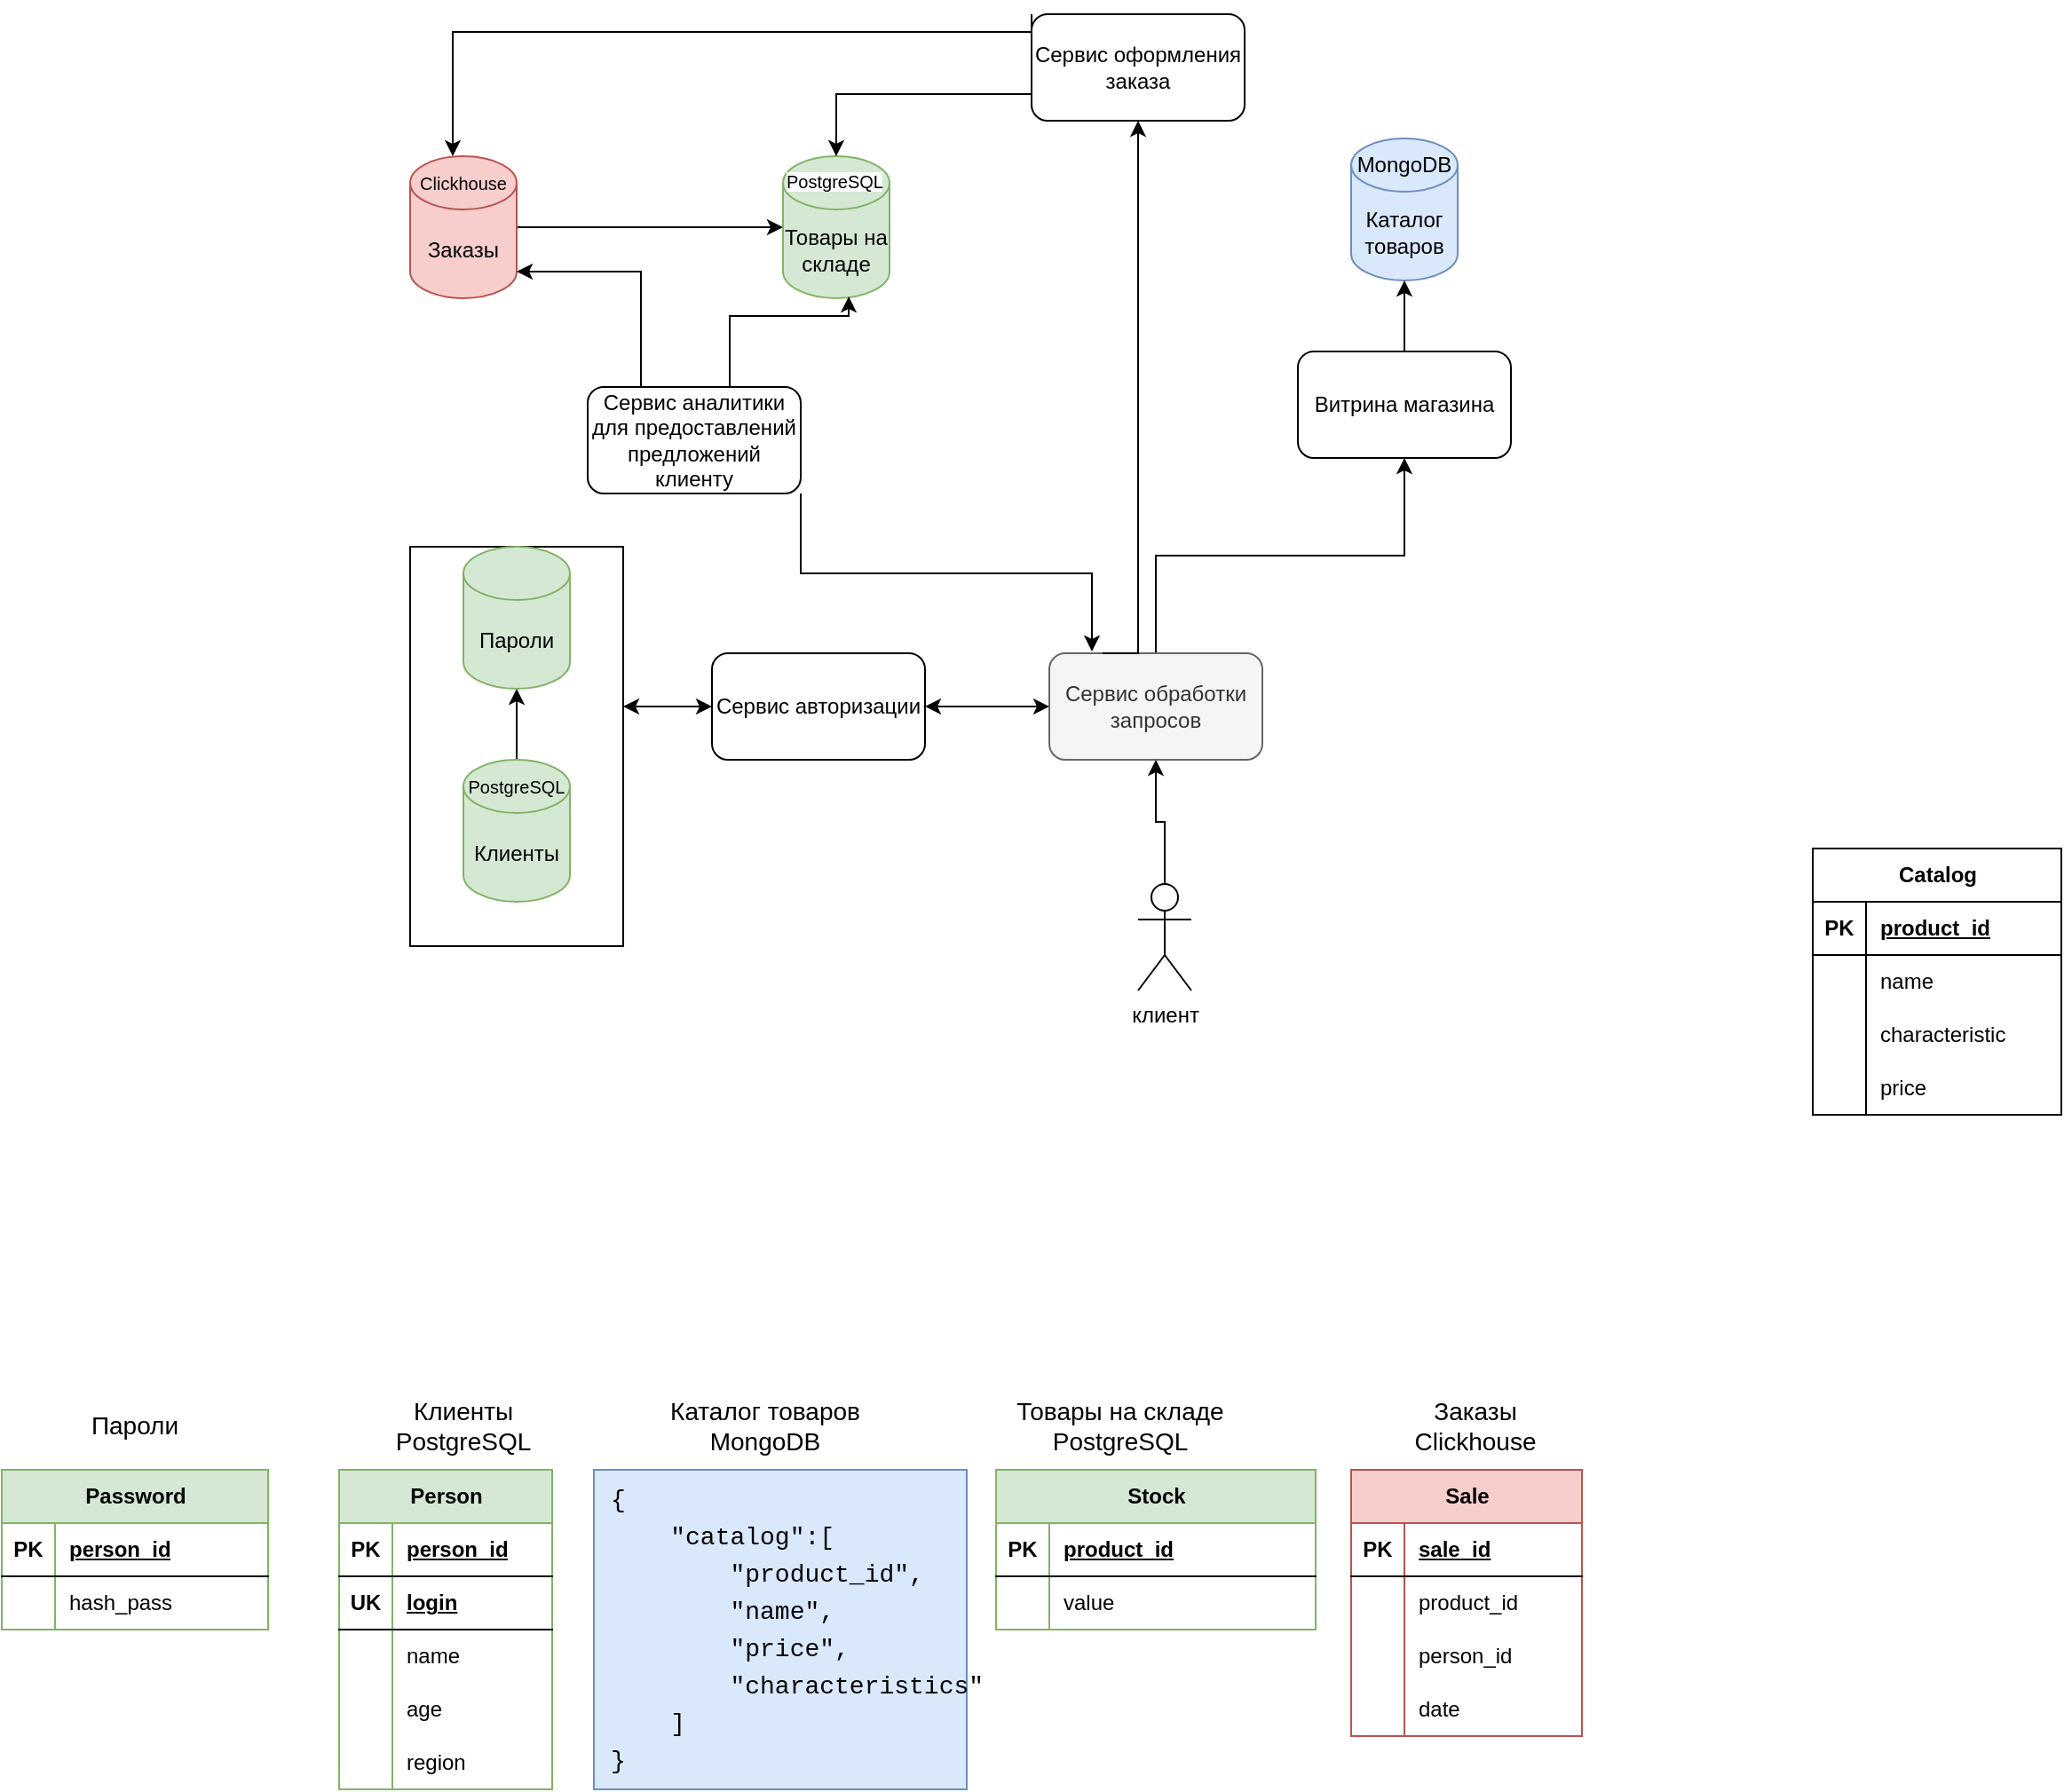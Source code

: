 <mxfile version="22.0.3" type="device">
  <diagram name="Страница — 1" id="ecjDOznQKDAWB1MBMMyy">
    <mxGraphModel dx="2261" dy="836" grid="1" gridSize="10" guides="1" tooltips="1" connect="1" arrows="1" fold="1" page="1" pageScale="1" pageWidth="827" pageHeight="1169" background="#ffffff" math="0" shadow="0">
      <root>
        <mxCell id="0" />
        <mxCell id="1" parent="0" />
        <mxCell id="jQejz0jarE-p8R2SlI4I-97" value="" style="rounded=0;whiteSpace=wrap;html=1;" vertex="1" parent="1">
          <mxGeometry x="100" y="440" width="120" height="225" as="geometry" />
        </mxCell>
        <mxCell id="jQejz0jarE-p8R2SlI4I-1" value="Каталог товаров" style="shape=cylinder3;whiteSpace=wrap;html=1;boundedLbl=1;backgroundOutline=1;size=15;fillColor=#dae8fc;strokeColor=#6c8ebf;" vertex="1" parent="1">
          <mxGeometry x="630" y="210" width="60" height="80" as="geometry" />
        </mxCell>
        <mxCell id="jQejz0jarE-p8R2SlI4I-98" style="edgeStyle=orthogonalEdgeStyle;rounded=0;orthogonalLoop=1;jettySize=auto;html=1;exitX=0.5;exitY=0;exitDx=0;exitDy=0;exitPerimeter=0;" edge="1" parent="1" source="jQejz0jarE-p8R2SlI4I-2" target="jQejz0jarE-p8R2SlI4I-84">
          <mxGeometry relative="1" as="geometry" />
        </mxCell>
        <mxCell id="jQejz0jarE-p8R2SlI4I-2" value="Клиенты" style="shape=cylinder3;whiteSpace=wrap;html=1;boundedLbl=1;backgroundOutline=1;size=15;fillColor=#d5e8d4;strokeColor=#82b366;" vertex="1" parent="1">
          <mxGeometry x="130" y="560" width="60" height="80" as="geometry" />
        </mxCell>
        <mxCell id="jQejz0jarE-p8R2SlI4I-114" style="edgeStyle=orthogonalEdgeStyle;rounded=0;orthogonalLoop=1;jettySize=auto;html=1;exitX=1;exitY=0.5;exitDx=0;exitDy=0;exitPerimeter=0;" edge="1" parent="1" source="jQejz0jarE-p8R2SlI4I-3" target="jQejz0jarE-p8R2SlI4I-70">
          <mxGeometry relative="1" as="geometry" />
        </mxCell>
        <mxCell id="jQejz0jarE-p8R2SlI4I-3" value="Заказы" style="shape=cylinder3;whiteSpace=wrap;html=1;boundedLbl=1;backgroundOutline=1;size=15;fillColor=#f8cecc;strokeColor=#b85450;" vertex="1" parent="1">
          <mxGeometry x="100" y="220" width="60" height="80" as="geometry" />
        </mxCell>
        <mxCell id="jQejz0jarE-p8R2SlI4I-15" value="Catalog" style="shape=table;startSize=30;container=1;collapsible=1;childLayout=tableLayout;fixedRows=1;rowLines=0;fontStyle=1;align=center;resizeLast=1;html=1;" vertex="1" parent="1">
          <mxGeometry x="890" y="610" width="140" height="150" as="geometry" />
        </mxCell>
        <mxCell id="jQejz0jarE-p8R2SlI4I-16" value="" style="shape=tableRow;horizontal=0;startSize=0;swimlaneHead=0;swimlaneBody=0;fillColor=none;collapsible=0;dropTarget=0;points=[[0,0.5],[1,0.5]];portConstraint=eastwest;top=0;left=0;right=0;bottom=1;" vertex="1" parent="jQejz0jarE-p8R2SlI4I-15">
          <mxGeometry y="30" width="140" height="30" as="geometry" />
        </mxCell>
        <mxCell id="jQejz0jarE-p8R2SlI4I-17" value="PK" style="shape=partialRectangle;connectable=0;fillColor=none;top=0;left=0;bottom=0;right=0;fontStyle=1;overflow=hidden;whiteSpace=wrap;html=1;" vertex="1" parent="jQejz0jarE-p8R2SlI4I-16">
          <mxGeometry width="30" height="30" as="geometry">
            <mxRectangle width="30" height="30" as="alternateBounds" />
          </mxGeometry>
        </mxCell>
        <mxCell id="jQejz0jarE-p8R2SlI4I-18" value="product_id" style="shape=partialRectangle;connectable=0;fillColor=none;top=0;left=0;bottom=0;right=0;align=left;spacingLeft=6;fontStyle=5;overflow=hidden;whiteSpace=wrap;html=1;" vertex="1" parent="jQejz0jarE-p8R2SlI4I-16">
          <mxGeometry x="30" width="110" height="30" as="geometry">
            <mxRectangle width="110" height="30" as="alternateBounds" />
          </mxGeometry>
        </mxCell>
        <mxCell id="jQejz0jarE-p8R2SlI4I-19" value="" style="shape=tableRow;horizontal=0;startSize=0;swimlaneHead=0;swimlaneBody=0;fillColor=none;collapsible=0;dropTarget=0;points=[[0,0.5],[1,0.5]];portConstraint=eastwest;top=0;left=0;right=0;bottom=0;" vertex="1" parent="jQejz0jarE-p8R2SlI4I-15">
          <mxGeometry y="60" width="140" height="30" as="geometry" />
        </mxCell>
        <mxCell id="jQejz0jarE-p8R2SlI4I-20" value="" style="shape=partialRectangle;connectable=0;fillColor=none;top=0;left=0;bottom=0;right=0;editable=1;overflow=hidden;whiteSpace=wrap;html=1;" vertex="1" parent="jQejz0jarE-p8R2SlI4I-19">
          <mxGeometry width="30" height="30" as="geometry">
            <mxRectangle width="30" height="30" as="alternateBounds" />
          </mxGeometry>
        </mxCell>
        <mxCell id="jQejz0jarE-p8R2SlI4I-21" value="name" style="shape=partialRectangle;connectable=0;fillColor=none;top=0;left=0;bottom=0;right=0;align=left;spacingLeft=6;overflow=hidden;whiteSpace=wrap;html=1;" vertex="1" parent="jQejz0jarE-p8R2SlI4I-19">
          <mxGeometry x="30" width="110" height="30" as="geometry">
            <mxRectangle width="110" height="30" as="alternateBounds" />
          </mxGeometry>
        </mxCell>
        <mxCell id="jQejz0jarE-p8R2SlI4I-22" value="" style="shape=tableRow;horizontal=0;startSize=0;swimlaneHead=0;swimlaneBody=0;fillColor=none;collapsible=0;dropTarget=0;points=[[0,0.5],[1,0.5]];portConstraint=eastwest;top=0;left=0;right=0;bottom=0;" vertex="1" parent="jQejz0jarE-p8R2SlI4I-15">
          <mxGeometry y="90" width="140" height="30" as="geometry" />
        </mxCell>
        <mxCell id="jQejz0jarE-p8R2SlI4I-23" value="" style="shape=partialRectangle;connectable=0;fillColor=none;top=0;left=0;bottom=0;right=0;editable=1;overflow=hidden;whiteSpace=wrap;html=1;" vertex="1" parent="jQejz0jarE-p8R2SlI4I-22">
          <mxGeometry width="30" height="30" as="geometry">
            <mxRectangle width="30" height="30" as="alternateBounds" />
          </mxGeometry>
        </mxCell>
        <mxCell id="jQejz0jarE-p8R2SlI4I-24" value="characteristic" style="shape=partialRectangle;connectable=0;fillColor=none;top=0;left=0;bottom=0;right=0;align=left;spacingLeft=6;overflow=hidden;whiteSpace=wrap;html=1;" vertex="1" parent="jQejz0jarE-p8R2SlI4I-22">
          <mxGeometry x="30" width="110" height="30" as="geometry">
            <mxRectangle width="110" height="30" as="alternateBounds" />
          </mxGeometry>
        </mxCell>
        <mxCell id="jQejz0jarE-p8R2SlI4I-25" value="" style="shape=tableRow;horizontal=0;startSize=0;swimlaneHead=0;swimlaneBody=0;fillColor=none;collapsible=0;dropTarget=0;points=[[0,0.5],[1,0.5]];portConstraint=eastwest;top=0;left=0;right=0;bottom=0;" vertex="1" parent="jQejz0jarE-p8R2SlI4I-15">
          <mxGeometry y="120" width="140" height="30" as="geometry" />
        </mxCell>
        <mxCell id="jQejz0jarE-p8R2SlI4I-26" value="" style="shape=partialRectangle;connectable=0;fillColor=none;top=0;left=0;bottom=0;right=0;editable=1;overflow=hidden;whiteSpace=wrap;html=1;" vertex="1" parent="jQejz0jarE-p8R2SlI4I-25">
          <mxGeometry width="30" height="30" as="geometry">
            <mxRectangle width="30" height="30" as="alternateBounds" />
          </mxGeometry>
        </mxCell>
        <mxCell id="jQejz0jarE-p8R2SlI4I-27" value="price" style="shape=partialRectangle;connectable=0;fillColor=none;top=0;left=0;bottom=0;right=0;align=left;spacingLeft=6;overflow=hidden;whiteSpace=wrap;html=1;" vertex="1" parent="jQejz0jarE-p8R2SlI4I-25">
          <mxGeometry x="30" width="110" height="30" as="geometry">
            <mxRectangle width="110" height="30" as="alternateBounds" />
          </mxGeometry>
        </mxCell>
        <mxCell id="jQejz0jarE-p8R2SlI4I-41" value="Sale" style="shape=table;startSize=30;container=1;collapsible=1;childLayout=tableLayout;fixedRows=1;rowLines=0;fontStyle=1;align=center;resizeLast=1;html=1;fillColor=#f8cecc;strokeColor=#b85450;" vertex="1" parent="1">
          <mxGeometry x="630" y="960" width="130" height="150" as="geometry" />
        </mxCell>
        <mxCell id="jQejz0jarE-p8R2SlI4I-42" value="" style="shape=tableRow;horizontal=0;startSize=0;swimlaneHead=0;swimlaneBody=0;fillColor=none;collapsible=0;dropTarget=0;points=[[0,0.5],[1,0.5]];portConstraint=eastwest;top=0;left=0;right=0;bottom=1;" vertex="1" parent="jQejz0jarE-p8R2SlI4I-41">
          <mxGeometry y="30" width="130" height="30" as="geometry" />
        </mxCell>
        <mxCell id="jQejz0jarE-p8R2SlI4I-43" value="PK" style="shape=partialRectangle;connectable=0;fillColor=none;top=0;left=0;bottom=0;right=0;fontStyle=1;overflow=hidden;whiteSpace=wrap;html=1;" vertex="1" parent="jQejz0jarE-p8R2SlI4I-42">
          <mxGeometry width="30" height="30" as="geometry">
            <mxRectangle width="30" height="30" as="alternateBounds" />
          </mxGeometry>
        </mxCell>
        <mxCell id="jQejz0jarE-p8R2SlI4I-44" value="sale_id" style="shape=partialRectangle;connectable=0;fillColor=none;top=0;left=0;bottom=0;right=0;align=left;spacingLeft=6;fontStyle=5;overflow=hidden;whiteSpace=wrap;html=1;" vertex="1" parent="jQejz0jarE-p8R2SlI4I-42">
          <mxGeometry x="30" width="100" height="30" as="geometry">
            <mxRectangle width="100" height="30" as="alternateBounds" />
          </mxGeometry>
        </mxCell>
        <mxCell id="jQejz0jarE-p8R2SlI4I-45" value="" style="shape=tableRow;horizontal=0;startSize=0;swimlaneHead=0;swimlaneBody=0;fillColor=none;collapsible=0;dropTarget=0;points=[[0,0.5],[1,0.5]];portConstraint=eastwest;top=0;left=0;right=0;bottom=0;" vertex="1" parent="jQejz0jarE-p8R2SlI4I-41">
          <mxGeometry y="60" width="130" height="30" as="geometry" />
        </mxCell>
        <mxCell id="jQejz0jarE-p8R2SlI4I-46" value="" style="shape=partialRectangle;connectable=0;fillColor=none;top=0;left=0;bottom=0;right=0;editable=1;overflow=hidden;whiteSpace=wrap;html=1;" vertex="1" parent="jQejz0jarE-p8R2SlI4I-45">
          <mxGeometry width="30" height="30" as="geometry">
            <mxRectangle width="30" height="30" as="alternateBounds" />
          </mxGeometry>
        </mxCell>
        <mxCell id="jQejz0jarE-p8R2SlI4I-47" value="product_id" style="shape=partialRectangle;connectable=0;fillColor=none;top=0;left=0;bottom=0;right=0;align=left;spacingLeft=6;overflow=hidden;whiteSpace=wrap;html=1;" vertex="1" parent="jQejz0jarE-p8R2SlI4I-45">
          <mxGeometry x="30" width="100" height="30" as="geometry">
            <mxRectangle width="100" height="30" as="alternateBounds" />
          </mxGeometry>
        </mxCell>
        <mxCell id="jQejz0jarE-p8R2SlI4I-48" value="" style="shape=tableRow;horizontal=0;startSize=0;swimlaneHead=0;swimlaneBody=0;fillColor=none;collapsible=0;dropTarget=0;points=[[0,0.5],[1,0.5]];portConstraint=eastwest;top=0;left=0;right=0;bottom=0;" vertex="1" parent="jQejz0jarE-p8R2SlI4I-41">
          <mxGeometry y="90" width="130" height="30" as="geometry" />
        </mxCell>
        <mxCell id="jQejz0jarE-p8R2SlI4I-49" value="" style="shape=partialRectangle;connectable=0;fillColor=none;top=0;left=0;bottom=0;right=0;editable=1;overflow=hidden;whiteSpace=wrap;html=1;" vertex="1" parent="jQejz0jarE-p8R2SlI4I-48">
          <mxGeometry width="30" height="30" as="geometry">
            <mxRectangle width="30" height="30" as="alternateBounds" />
          </mxGeometry>
        </mxCell>
        <mxCell id="jQejz0jarE-p8R2SlI4I-50" value="person_id" style="shape=partialRectangle;connectable=0;fillColor=none;top=0;left=0;bottom=0;right=0;align=left;spacingLeft=6;overflow=hidden;whiteSpace=wrap;html=1;" vertex="1" parent="jQejz0jarE-p8R2SlI4I-48">
          <mxGeometry x="30" width="100" height="30" as="geometry">
            <mxRectangle width="100" height="30" as="alternateBounds" />
          </mxGeometry>
        </mxCell>
        <mxCell id="jQejz0jarE-p8R2SlI4I-51" value="" style="shape=tableRow;horizontal=0;startSize=0;swimlaneHead=0;swimlaneBody=0;fillColor=none;collapsible=0;dropTarget=0;points=[[0,0.5],[1,0.5]];portConstraint=eastwest;top=0;left=0;right=0;bottom=0;" vertex="1" parent="jQejz0jarE-p8R2SlI4I-41">
          <mxGeometry y="120" width="130" height="30" as="geometry" />
        </mxCell>
        <mxCell id="jQejz0jarE-p8R2SlI4I-52" value="" style="shape=partialRectangle;connectable=0;fillColor=none;top=0;left=0;bottom=0;right=0;editable=1;overflow=hidden;whiteSpace=wrap;html=1;" vertex="1" parent="jQejz0jarE-p8R2SlI4I-51">
          <mxGeometry width="30" height="30" as="geometry">
            <mxRectangle width="30" height="30" as="alternateBounds" />
          </mxGeometry>
        </mxCell>
        <mxCell id="jQejz0jarE-p8R2SlI4I-53" value="date" style="shape=partialRectangle;connectable=0;fillColor=none;top=0;left=0;bottom=0;right=0;align=left;spacingLeft=6;overflow=hidden;whiteSpace=wrap;html=1;" vertex="1" parent="jQejz0jarE-p8R2SlI4I-51">
          <mxGeometry x="30" width="100" height="30" as="geometry">
            <mxRectangle width="100" height="30" as="alternateBounds" />
          </mxGeometry>
        </mxCell>
        <mxCell id="jQejz0jarE-p8R2SlI4I-28" value="Person" style="shape=table;startSize=30;container=1;collapsible=1;childLayout=tableLayout;fixedRows=1;rowLines=0;fontStyle=1;align=center;resizeLast=1;html=1;fillColor=#d5e8d4;strokeColor=#82b366;" vertex="1" parent="1">
          <mxGeometry x="60" y="960" width="120" height="180" as="geometry" />
        </mxCell>
        <mxCell id="jQejz0jarE-p8R2SlI4I-29" value="" style="shape=tableRow;horizontal=0;startSize=0;swimlaneHead=0;swimlaneBody=0;fillColor=none;collapsible=0;dropTarget=0;points=[[0,0.5],[1,0.5]];portConstraint=eastwest;top=0;left=0;right=0;bottom=1;" vertex="1" parent="jQejz0jarE-p8R2SlI4I-28">
          <mxGeometry y="30" width="120" height="30" as="geometry" />
        </mxCell>
        <mxCell id="jQejz0jarE-p8R2SlI4I-30" value="PK" style="shape=partialRectangle;connectable=0;fillColor=none;top=0;left=0;bottom=0;right=0;fontStyle=1;overflow=hidden;whiteSpace=wrap;html=1;" vertex="1" parent="jQejz0jarE-p8R2SlI4I-29">
          <mxGeometry width="30" height="30" as="geometry">
            <mxRectangle width="30" height="30" as="alternateBounds" />
          </mxGeometry>
        </mxCell>
        <mxCell id="jQejz0jarE-p8R2SlI4I-31" value="person_id" style="shape=partialRectangle;connectable=0;fillColor=none;top=0;left=0;bottom=0;right=0;align=left;spacingLeft=6;fontStyle=5;overflow=hidden;whiteSpace=wrap;html=1;" vertex="1" parent="jQejz0jarE-p8R2SlI4I-29">
          <mxGeometry x="30" width="90" height="30" as="geometry">
            <mxRectangle width="90" height="30" as="alternateBounds" />
          </mxGeometry>
        </mxCell>
        <mxCell id="jQejz0jarE-p8R2SlI4I-54" value="" style="shape=tableRow;horizontal=0;startSize=0;swimlaneHead=0;swimlaneBody=0;fillColor=none;collapsible=0;dropTarget=0;points=[[0,0.5],[1,0.5]];portConstraint=eastwest;top=0;left=0;right=0;bottom=1;" vertex="1" parent="jQejz0jarE-p8R2SlI4I-28">
          <mxGeometry y="60" width="120" height="30" as="geometry" />
        </mxCell>
        <mxCell id="jQejz0jarE-p8R2SlI4I-55" value="UK" style="shape=partialRectangle;connectable=0;fillColor=none;top=0;left=0;bottom=0;right=0;fontStyle=1;overflow=hidden;whiteSpace=wrap;html=1;" vertex="1" parent="jQejz0jarE-p8R2SlI4I-54">
          <mxGeometry width="30" height="30" as="geometry">
            <mxRectangle width="30" height="30" as="alternateBounds" />
          </mxGeometry>
        </mxCell>
        <mxCell id="jQejz0jarE-p8R2SlI4I-56" value="login" style="shape=partialRectangle;connectable=0;fillColor=none;top=0;left=0;bottom=0;right=0;align=left;spacingLeft=6;fontStyle=5;overflow=hidden;whiteSpace=wrap;html=1;" vertex="1" parent="jQejz0jarE-p8R2SlI4I-54">
          <mxGeometry x="30" width="90" height="30" as="geometry">
            <mxRectangle width="90" height="30" as="alternateBounds" />
          </mxGeometry>
        </mxCell>
        <mxCell id="jQejz0jarE-p8R2SlI4I-32" value="" style="shape=tableRow;horizontal=0;startSize=0;swimlaneHead=0;swimlaneBody=0;fillColor=none;collapsible=0;dropTarget=0;points=[[0,0.5],[1,0.5]];portConstraint=eastwest;top=0;left=0;right=0;bottom=0;" vertex="1" parent="jQejz0jarE-p8R2SlI4I-28">
          <mxGeometry y="90" width="120" height="30" as="geometry" />
        </mxCell>
        <mxCell id="jQejz0jarE-p8R2SlI4I-33" value="" style="shape=partialRectangle;connectable=0;fillColor=none;top=0;left=0;bottom=0;right=0;editable=1;overflow=hidden;whiteSpace=wrap;html=1;" vertex="1" parent="jQejz0jarE-p8R2SlI4I-32">
          <mxGeometry width="30" height="30" as="geometry">
            <mxRectangle width="30" height="30" as="alternateBounds" />
          </mxGeometry>
        </mxCell>
        <mxCell id="jQejz0jarE-p8R2SlI4I-34" value="name" style="shape=partialRectangle;connectable=0;fillColor=none;top=0;left=0;bottom=0;right=0;align=left;spacingLeft=6;overflow=hidden;whiteSpace=wrap;html=1;" vertex="1" parent="jQejz0jarE-p8R2SlI4I-32">
          <mxGeometry x="30" width="90" height="30" as="geometry">
            <mxRectangle width="90" height="30" as="alternateBounds" />
          </mxGeometry>
        </mxCell>
        <mxCell id="jQejz0jarE-p8R2SlI4I-35" value="" style="shape=tableRow;horizontal=0;startSize=0;swimlaneHead=0;swimlaneBody=0;fillColor=none;collapsible=0;dropTarget=0;points=[[0,0.5],[1,0.5]];portConstraint=eastwest;top=0;left=0;right=0;bottom=0;" vertex="1" parent="jQejz0jarE-p8R2SlI4I-28">
          <mxGeometry y="120" width="120" height="30" as="geometry" />
        </mxCell>
        <mxCell id="jQejz0jarE-p8R2SlI4I-36" value="" style="shape=partialRectangle;connectable=0;fillColor=none;top=0;left=0;bottom=0;right=0;editable=1;overflow=hidden;whiteSpace=wrap;html=1;" vertex="1" parent="jQejz0jarE-p8R2SlI4I-35">
          <mxGeometry width="30" height="30" as="geometry">
            <mxRectangle width="30" height="30" as="alternateBounds" />
          </mxGeometry>
        </mxCell>
        <mxCell id="jQejz0jarE-p8R2SlI4I-37" value="age" style="shape=partialRectangle;connectable=0;fillColor=none;top=0;left=0;bottom=0;right=0;align=left;spacingLeft=6;overflow=hidden;whiteSpace=wrap;html=1;" vertex="1" parent="jQejz0jarE-p8R2SlI4I-35">
          <mxGeometry x="30" width="90" height="30" as="geometry">
            <mxRectangle width="90" height="30" as="alternateBounds" />
          </mxGeometry>
        </mxCell>
        <mxCell id="jQejz0jarE-p8R2SlI4I-38" value="" style="shape=tableRow;horizontal=0;startSize=0;swimlaneHead=0;swimlaneBody=0;fillColor=none;collapsible=0;dropTarget=0;points=[[0,0.5],[1,0.5]];portConstraint=eastwest;top=0;left=0;right=0;bottom=0;" vertex="1" parent="jQejz0jarE-p8R2SlI4I-28">
          <mxGeometry y="150" width="120" height="30" as="geometry" />
        </mxCell>
        <mxCell id="jQejz0jarE-p8R2SlI4I-39" value="" style="shape=partialRectangle;connectable=0;fillColor=none;top=0;left=0;bottom=0;right=0;editable=1;overflow=hidden;whiteSpace=wrap;html=1;" vertex="1" parent="jQejz0jarE-p8R2SlI4I-38">
          <mxGeometry width="30" height="30" as="geometry">
            <mxRectangle width="30" height="30" as="alternateBounds" />
          </mxGeometry>
        </mxCell>
        <mxCell id="jQejz0jarE-p8R2SlI4I-40" value="region" style="shape=partialRectangle;connectable=0;fillColor=none;top=0;left=0;bottom=0;right=0;align=left;spacingLeft=6;overflow=hidden;whiteSpace=wrap;html=1;" vertex="1" parent="jQejz0jarE-p8R2SlI4I-38">
          <mxGeometry x="30" width="90" height="30" as="geometry">
            <mxRectangle width="90" height="30" as="alternateBounds" />
          </mxGeometry>
        </mxCell>
        <mxCell id="jQejz0jarE-p8R2SlI4I-57" value="Stock" style="shape=table;startSize=30;container=1;collapsible=1;childLayout=tableLayout;fixedRows=1;rowLines=0;fontStyle=1;align=center;resizeLast=1;html=1;fillColor=#d5e8d4;strokeColor=#82b366;" vertex="1" parent="1">
          <mxGeometry x="430" y="960" width="180" height="90" as="geometry" />
        </mxCell>
        <mxCell id="jQejz0jarE-p8R2SlI4I-58" value="" style="shape=tableRow;horizontal=0;startSize=0;swimlaneHead=0;swimlaneBody=0;fillColor=none;collapsible=0;dropTarget=0;points=[[0,0.5],[1,0.5]];portConstraint=eastwest;top=0;left=0;right=0;bottom=1;" vertex="1" parent="jQejz0jarE-p8R2SlI4I-57">
          <mxGeometry y="30" width="180" height="30" as="geometry" />
        </mxCell>
        <mxCell id="jQejz0jarE-p8R2SlI4I-59" value="PK" style="shape=partialRectangle;connectable=0;fillColor=none;top=0;left=0;bottom=0;right=0;fontStyle=1;overflow=hidden;whiteSpace=wrap;html=1;" vertex="1" parent="jQejz0jarE-p8R2SlI4I-58">
          <mxGeometry width="30" height="30" as="geometry">
            <mxRectangle width="30" height="30" as="alternateBounds" />
          </mxGeometry>
        </mxCell>
        <mxCell id="jQejz0jarE-p8R2SlI4I-60" value="product_id" style="shape=partialRectangle;connectable=0;fillColor=none;top=0;left=0;bottom=0;right=0;align=left;spacingLeft=6;fontStyle=5;overflow=hidden;whiteSpace=wrap;html=1;" vertex="1" parent="jQejz0jarE-p8R2SlI4I-58">
          <mxGeometry x="30" width="150" height="30" as="geometry">
            <mxRectangle width="150" height="30" as="alternateBounds" />
          </mxGeometry>
        </mxCell>
        <mxCell id="jQejz0jarE-p8R2SlI4I-61" value="" style="shape=tableRow;horizontal=0;startSize=0;swimlaneHead=0;swimlaneBody=0;fillColor=none;collapsible=0;dropTarget=0;points=[[0,0.5],[1,0.5]];portConstraint=eastwest;top=0;left=0;right=0;bottom=0;" vertex="1" parent="jQejz0jarE-p8R2SlI4I-57">
          <mxGeometry y="60" width="180" height="30" as="geometry" />
        </mxCell>
        <mxCell id="jQejz0jarE-p8R2SlI4I-62" value="" style="shape=partialRectangle;connectable=0;fillColor=none;top=0;left=0;bottom=0;right=0;editable=1;overflow=hidden;whiteSpace=wrap;html=1;" vertex="1" parent="jQejz0jarE-p8R2SlI4I-61">
          <mxGeometry width="30" height="30" as="geometry">
            <mxRectangle width="30" height="30" as="alternateBounds" />
          </mxGeometry>
        </mxCell>
        <mxCell id="jQejz0jarE-p8R2SlI4I-63" value="value" style="shape=partialRectangle;connectable=0;fillColor=none;top=0;left=0;bottom=0;right=0;align=left;spacingLeft=6;overflow=hidden;whiteSpace=wrap;html=1;" vertex="1" parent="jQejz0jarE-p8R2SlI4I-61">
          <mxGeometry x="30" width="150" height="30" as="geometry">
            <mxRectangle width="150" height="30" as="alternateBounds" />
          </mxGeometry>
        </mxCell>
        <mxCell id="jQejz0jarE-p8R2SlI4I-70" value="Товары на складе" style="shape=cylinder3;whiteSpace=wrap;html=1;boundedLbl=1;backgroundOutline=1;size=15;fillColor=#d5e8d4;strokeColor=#82b366;" vertex="1" parent="1">
          <mxGeometry x="310" y="220" width="60" height="80" as="geometry" />
        </mxCell>
        <mxCell id="jQejz0jarE-p8R2SlI4I-71" value="Password" style="shape=table;startSize=30;container=1;collapsible=1;childLayout=tableLayout;fixedRows=1;rowLines=0;fontStyle=1;align=center;resizeLast=1;html=1;fillColor=#d5e8d4;strokeColor=#82b366;" vertex="1" parent="1">
          <mxGeometry x="-130" y="960" width="150" height="90" as="geometry" />
        </mxCell>
        <mxCell id="jQejz0jarE-p8R2SlI4I-72" value="" style="shape=tableRow;horizontal=0;startSize=0;swimlaneHead=0;swimlaneBody=0;fillColor=none;collapsible=0;dropTarget=0;points=[[0,0.5],[1,0.5]];portConstraint=eastwest;top=0;left=0;right=0;bottom=1;" vertex="1" parent="jQejz0jarE-p8R2SlI4I-71">
          <mxGeometry y="30" width="150" height="30" as="geometry" />
        </mxCell>
        <mxCell id="jQejz0jarE-p8R2SlI4I-73" value="PK" style="shape=partialRectangle;connectable=0;fillColor=none;top=0;left=0;bottom=0;right=0;fontStyle=1;overflow=hidden;whiteSpace=wrap;html=1;" vertex="1" parent="jQejz0jarE-p8R2SlI4I-72">
          <mxGeometry width="30" height="30" as="geometry">
            <mxRectangle width="30" height="30" as="alternateBounds" />
          </mxGeometry>
        </mxCell>
        <mxCell id="jQejz0jarE-p8R2SlI4I-74" value="person_id" style="shape=partialRectangle;connectable=0;fillColor=none;top=0;left=0;bottom=0;right=0;align=left;spacingLeft=6;fontStyle=5;overflow=hidden;whiteSpace=wrap;html=1;" vertex="1" parent="jQejz0jarE-p8R2SlI4I-72">
          <mxGeometry x="30" width="120" height="30" as="geometry">
            <mxRectangle width="120" height="30" as="alternateBounds" />
          </mxGeometry>
        </mxCell>
        <mxCell id="jQejz0jarE-p8R2SlI4I-75" value="" style="shape=tableRow;horizontal=0;startSize=0;swimlaneHead=0;swimlaneBody=0;fillColor=none;collapsible=0;dropTarget=0;points=[[0,0.5],[1,0.5]];portConstraint=eastwest;top=0;left=0;right=0;bottom=0;" vertex="1" parent="jQejz0jarE-p8R2SlI4I-71">
          <mxGeometry y="60" width="150" height="30" as="geometry" />
        </mxCell>
        <mxCell id="jQejz0jarE-p8R2SlI4I-76" value="" style="shape=partialRectangle;connectable=0;fillColor=none;top=0;left=0;bottom=0;right=0;editable=1;overflow=hidden;whiteSpace=wrap;html=1;" vertex="1" parent="jQejz0jarE-p8R2SlI4I-75">
          <mxGeometry width="30" height="30" as="geometry">
            <mxRectangle width="30" height="30" as="alternateBounds" />
          </mxGeometry>
        </mxCell>
        <mxCell id="jQejz0jarE-p8R2SlI4I-77" value="hash_pass" style="shape=partialRectangle;connectable=0;fillColor=none;top=0;left=0;bottom=0;right=0;align=left;spacingLeft=6;overflow=hidden;whiteSpace=wrap;html=1;" vertex="1" parent="jQejz0jarE-p8R2SlI4I-75">
          <mxGeometry x="30" width="120" height="30" as="geometry">
            <mxRectangle width="120" height="30" as="alternateBounds" />
          </mxGeometry>
        </mxCell>
        <mxCell id="jQejz0jarE-p8R2SlI4I-84" value="Пароли" style="shape=cylinder3;whiteSpace=wrap;html=1;boundedLbl=1;backgroundOutline=1;size=15;fillColor=#d5e8d4;strokeColor=#82b366;" vertex="1" parent="1">
          <mxGeometry x="130" y="440" width="60" height="80" as="geometry" />
        </mxCell>
        <mxCell id="jQejz0jarE-p8R2SlI4I-99" style="edgeStyle=orthogonalEdgeStyle;rounded=0;orthogonalLoop=1;jettySize=auto;html=1;exitX=0.5;exitY=0;exitDx=0;exitDy=0;exitPerimeter=0;entryX=0.5;entryY=1;entryDx=0;entryDy=0;" edge="1" parent="1" source="jQejz0jarE-p8R2SlI4I-86" target="jQejz0jarE-p8R2SlI4I-89">
          <mxGeometry relative="1" as="geometry" />
        </mxCell>
        <mxCell id="jQejz0jarE-p8R2SlI4I-86" value="клиент" style="shape=umlActor;verticalLabelPosition=bottom;verticalAlign=top;html=1;" vertex="1" parent="1">
          <mxGeometry x="510" y="630" width="30" height="60" as="geometry" />
        </mxCell>
        <mxCell id="jQejz0jarE-p8R2SlI4I-87" value="Сервис авторизации" style="rounded=1;whiteSpace=wrap;html=1;" vertex="1" parent="1">
          <mxGeometry x="270" y="500" width="120" height="60" as="geometry" />
        </mxCell>
        <mxCell id="jQejz0jarE-p8R2SlI4I-88" value="Витрина магазина" style="rounded=1;whiteSpace=wrap;html=1;" vertex="1" parent="1">
          <mxGeometry x="600" y="330" width="120" height="60" as="geometry" />
        </mxCell>
        <mxCell id="jQejz0jarE-p8R2SlI4I-100" style="edgeStyle=orthogonalEdgeStyle;rounded=0;orthogonalLoop=1;jettySize=auto;html=1;exitX=0;exitY=0.5;exitDx=0;exitDy=0;entryX=1;entryY=0.5;entryDx=0;entryDy=0;startArrow=classic;startFill=1;" edge="1" parent="1" source="jQejz0jarE-p8R2SlI4I-89" target="jQejz0jarE-p8R2SlI4I-87">
          <mxGeometry relative="1" as="geometry" />
        </mxCell>
        <mxCell id="jQejz0jarE-p8R2SlI4I-103" style="edgeStyle=orthogonalEdgeStyle;rounded=0;orthogonalLoop=1;jettySize=auto;html=1;exitX=0.5;exitY=0;exitDx=0;exitDy=0;" edge="1" parent="1" source="jQejz0jarE-p8R2SlI4I-89" target="jQejz0jarE-p8R2SlI4I-88">
          <mxGeometry relative="1" as="geometry" />
        </mxCell>
        <mxCell id="jQejz0jarE-p8R2SlI4I-89" value="Сервис обработки запросов" style="rounded=1;whiteSpace=wrap;html=1;fillColor=#f5f5f5;fontColor=#333333;strokeColor=#666666;" vertex="1" parent="1">
          <mxGeometry x="460" y="500" width="120" height="60" as="geometry" />
        </mxCell>
        <mxCell id="jQejz0jarE-p8R2SlI4I-92" value="Сервис аналитики для предоставлений предложений клиенту" style="rounded=1;whiteSpace=wrap;html=1;" vertex="1" parent="1">
          <mxGeometry x="200" y="350" width="120" height="60" as="geometry" />
        </mxCell>
        <mxCell id="jQejz0jarE-p8R2SlI4I-94" style="edgeStyle=orthogonalEdgeStyle;rounded=0;orthogonalLoop=1;jettySize=auto;html=1;entryX=0.617;entryY=0.988;entryDx=0;entryDy=0;entryPerimeter=0;" edge="1" parent="1" target="jQejz0jarE-p8R2SlI4I-70">
          <mxGeometry relative="1" as="geometry">
            <mxPoint x="280" y="350" as="sourcePoint" />
            <Array as="points">
              <mxPoint x="280" y="350" />
              <mxPoint x="280" y="310" />
              <mxPoint x="347" y="310" />
            </Array>
          </mxGeometry>
        </mxCell>
        <mxCell id="jQejz0jarE-p8R2SlI4I-95" style="edgeStyle=orthogonalEdgeStyle;rounded=0;orthogonalLoop=1;jettySize=auto;html=1;exitX=0.25;exitY=0;exitDx=0;exitDy=0;entryX=1;entryY=1;entryDx=0;entryDy=-15;entryPerimeter=0;" edge="1" parent="1" source="jQejz0jarE-p8R2SlI4I-92" target="jQejz0jarE-p8R2SlI4I-3">
          <mxGeometry relative="1" as="geometry" />
        </mxCell>
        <mxCell id="jQejz0jarE-p8R2SlI4I-102" style="edgeStyle=orthogonalEdgeStyle;rounded=0;orthogonalLoop=1;jettySize=auto;html=1;exitX=0.5;exitY=0;exitDx=0;exitDy=0;entryX=0.5;entryY=1;entryDx=0;entryDy=0;entryPerimeter=0;" edge="1" parent="1" source="jQejz0jarE-p8R2SlI4I-88" target="jQejz0jarE-p8R2SlI4I-1">
          <mxGeometry relative="1" as="geometry" />
        </mxCell>
        <mxCell id="jQejz0jarE-p8R2SlI4I-104" style="edgeStyle=orthogonalEdgeStyle;rounded=0;orthogonalLoop=1;jettySize=auto;html=1;exitX=1;exitY=1;exitDx=0;exitDy=0;entryX=0.2;entryY=-0.017;entryDx=0;entryDy=0;entryPerimeter=0;" edge="1" parent="1" source="jQejz0jarE-p8R2SlI4I-92" target="jQejz0jarE-p8R2SlI4I-89">
          <mxGeometry relative="1" as="geometry" />
        </mxCell>
        <mxCell id="jQejz0jarE-p8R2SlI4I-107" value="Сервис оформления заказа" style="rounded=1;whiteSpace=wrap;html=1;" vertex="1" parent="1">
          <mxGeometry x="450" y="140" width="120" height="60" as="geometry" />
        </mxCell>
        <mxCell id="jQejz0jarE-p8R2SlI4I-108" style="edgeStyle=orthogonalEdgeStyle;rounded=0;orthogonalLoop=1;jettySize=auto;html=1;exitX=0;exitY=0;exitDx=0;exitDy=0;entryX=0.4;entryY=0;entryDx=0;entryDy=0;entryPerimeter=0;" edge="1" parent="1" source="jQejz0jarE-p8R2SlI4I-107" target="jQejz0jarE-p8R2SlI4I-3">
          <mxGeometry relative="1" as="geometry">
            <Array as="points">
              <mxPoint x="450" y="150" />
              <mxPoint x="124" y="150" />
            </Array>
          </mxGeometry>
        </mxCell>
        <mxCell id="jQejz0jarE-p8R2SlI4I-109" style="edgeStyle=orthogonalEdgeStyle;rounded=0;orthogonalLoop=1;jettySize=auto;html=1;exitX=0;exitY=0.75;exitDx=0;exitDy=0;entryX=0.5;entryY=0;entryDx=0;entryDy=0;entryPerimeter=0;" edge="1" parent="1" source="jQejz0jarE-p8R2SlI4I-107" target="jQejz0jarE-p8R2SlI4I-70">
          <mxGeometry relative="1" as="geometry" />
        </mxCell>
        <mxCell id="jQejz0jarE-p8R2SlI4I-110" style="edgeStyle=orthogonalEdgeStyle;rounded=0;orthogonalLoop=1;jettySize=auto;html=1;exitX=0.25;exitY=0;exitDx=0;exitDy=0;entryX=0.5;entryY=1;entryDx=0;entryDy=0;" edge="1" parent="1" source="jQejz0jarE-p8R2SlI4I-89" target="jQejz0jarE-p8R2SlI4I-107">
          <mxGeometry relative="1" as="geometry">
            <mxPoint x="510" y="230" as="targetPoint" />
            <Array as="points">
              <mxPoint x="510" y="500" />
            </Array>
          </mxGeometry>
        </mxCell>
        <mxCell id="jQejz0jarE-p8R2SlI4I-111" value="MongoDB" style="text;html=1;strokeColor=none;fillColor=none;align=center;verticalAlign=middle;whiteSpace=wrap;rounded=0;" vertex="1" parent="1">
          <mxGeometry x="630" y="210" width="60" height="30" as="geometry" />
        </mxCell>
        <mxCell id="jQejz0jarE-p8R2SlI4I-113" value="&lt;font style=&quot;font-size: 10px;&quot;&gt;PostgreSQL&lt;/font&gt;" style="text;html=1;strokeColor=none;fillColor=none;align=center;verticalAlign=middle;whiteSpace=wrap;rounded=0;" vertex="1" parent="1">
          <mxGeometry x="130" y="560" width="60" height="30" as="geometry" />
        </mxCell>
        <mxCell id="jQejz0jarE-p8R2SlI4I-115" value="&lt;font style=&quot;font-size: 10px;&quot;&gt;Clickhouse&lt;/font&gt;" style="text;html=1;strokeColor=none;fillColor=none;align=center;verticalAlign=middle;whiteSpace=wrap;rounded=0;" vertex="1" parent="1">
          <mxGeometry x="100" y="220" width="60" height="30" as="geometry" />
        </mxCell>
        <mxCell id="jQejz0jarE-p8R2SlI4I-116" value="&lt;span style=&quot;color: rgb(0, 0, 0); font-family: Helvetica; font-size: 10px; font-style: normal; font-variant-ligatures: normal; font-variant-caps: normal; font-weight: 400; letter-spacing: normal; orphans: 2; text-align: center; text-indent: 0px; text-transform: none; widows: 2; word-spacing: 0px; -webkit-text-stroke-width: 0px; background-color: rgb(251, 251, 251); text-decoration-thickness: initial; text-decoration-style: initial; text-decoration-color: initial; float: none; display: inline !important;&quot;&gt;PostgreSQL&lt;/span&gt;" style="text;whiteSpace=wrap;html=1;" vertex="1" parent="1">
          <mxGeometry x="310" y="220" width="60" height="20" as="geometry" />
        </mxCell>
        <mxCell id="jQejz0jarE-p8R2SlI4I-117" value="" style="endArrow=classic;startArrow=classic;html=1;rounded=0;entryX=0;entryY=0.5;entryDx=0;entryDy=0;" edge="1" parent="1" target="jQejz0jarE-p8R2SlI4I-87">
          <mxGeometry width="50" height="50" relative="1" as="geometry">
            <mxPoint x="220" y="530" as="sourcePoint" />
            <mxPoint x="270" y="480" as="targetPoint" />
          </mxGeometry>
        </mxCell>
        <mxCell id="jQejz0jarE-p8R2SlI4I-118" value="&lt;font style=&quot;font-size: 14px;&quot;&gt;Каталог товаров&lt;br&gt;MongoDB&lt;/font&gt;" style="text;html=1;strokeColor=none;fillColor=none;align=center;verticalAlign=middle;whiteSpace=wrap;rounded=0;" vertex="1" parent="1">
          <mxGeometry x="235" y="920" width="130" height="30" as="geometry" />
        </mxCell>
        <mxCell id="jQejz0jarE-p8R2SlI4I-119" value="&lt;font style=&quot;font-size: 14px;&quot;&gt;Клиенты&lt;br&gt;PostgreSQL&lt;/font&gt;" style="text;html=1;strokeColor=none;fillColor=none;align=center;verticalAlign=middle;whiteSpace=wrap;rounded=0;" vertex="1" parent="1">
          <mxGeometry x="100" y="920" width="60" height="30" as="geometry" />
        </mxCell>
        <mxCell id="jQejz0jarE-p8R2SlI4I-120" value="&lt;font style=&quot;font-size: 14px;&quot;&gt;Пароли&lt;/font&gt;" style="text;html=1;strokeColor=none;fillColor=none;align=center;verticalAlign=middle;whiteSpace=wrap;rounded=0;" vertex="1" parent="1">
          <mxGeometry x="-85" y="920" width="60" height="30" as="geometry" />
        </mxCell>
        <mxCell id="jQejz0jarE-p8R2SlI4I-121" value="&lt;font style=&quot;font-size: 14px;&quot;&gt;Товары на складе&lt;br&gt;PostgreSQL&lt;/font&gt;" style="text;html=1;strokeColor=none;fillColor=none;align=center;verticalAlign=middle;whiteSpace=wrap;rounded=0;" vertex="1" parent="1">
          <mxGeometry x="430" y="920" width="140" height="30" as="geometry" />
        </mxCell>
        <mxCell id="jQejz0jarE-p8R2SlI4I-122" value="&lt;font style=&quot;font-size: 14px;&quot;&gt;Заказы&lt;br&gt;Clickhouse&lt;br&gt;&lt;/font&gt;" style="text;html=1;strokeColor=none;fillColor=none;align=center;verticalAlign=middle;whiteSpace=wrap;rounded=0;" vertex="1" parent="1">
          <mxGeometry x="670" y="920" width="60" height="30" as="geometry" />
        </mxCell>
        <mxCell id="jQejz0jarE-p8R2SlI4I-125" value="&lt;div class=&quot;line number1 index0 alt2&quot; style=&quot;line-height: 21px; text-align: left; font-family: Consolas, &amp;quot;Courier New&amp;quot;, monospace; font-weight: 400; font-style: normal; font-size: 14px; color: rgb(0, 0, 0); font-variant-ligatures: normal; font-variant-caps: normal; letter-spacing: normal; orphans: 2; text-indent: 0px; text-transform: none; widows: 2; word-spacing: 0px; -webkit-text-stroke-width: 0px; text-decoration-thickness: initial; text-decoration-style: initial; text-decoration-color: initial; border-radius: 0px !important; background-image: none !important; background-position: initial !important; background-size: initial !important; background-repeat: initial !important; background-attachment: initial !important; background-origin: initial !important; background-clip: initial !important; background-color: var(--code-bgcolor) !important; border: 0px !important; inset: auto !important; float: none !important; height: auto !important; margin: 0px !important; outline: 0px !important; overflow: visible !important; padding: 0px 0.5em !important; position: static !important; vertical-align: baseline !important; width: auto !important; box-sizing: content-box !important; min-height: auto !important;&quot;&gt;&lt;code class=&quot;js plain&quot; style=&quot;line-height: 21px; font-family: var(--code-font-family) !important; border-radius: 0px !important; background: none !important; border: 0px !important; inset: auto !important; float: none !important; height: auto !important; margin: 0px !important; outline: 0px !important; overflow: visible !important; padding: 0px !important; position: static !important; text-align: left !important; vertical-align: baseline !important; width: auto !important; box-sizing: content-box !important; font-weight: normal !important; font-style: normal !important; font-size: var(--code-font-size) !important; min-height: auto !important; color: var(--code-plain) !important;&quot;&gt;{&lt;/code&gt;&lt;/div&gt;&lt;div class=&quot;line number2 index1 alt1&quot; style=&quot;line-height: 21px; text-align: left; font-family: Consolas, &amp;quot;Courier New&amp;quot;, monospace; font-weight: 400; font-style: normal; font-size: 14px; color: rgb(0, 0, 0); font-variant-ligatures: normal; font-variant-caps: normal; letter-spacing: normal; orphans: 2; text-indent: 0px; text-transform: none; widows: 2; word-spacing: 0px; -webkit-text-stroke-width: 0px; text-decoration-thickness: initial; text-decoration-style: initial; text-decoration-color: initial; border-radius: 0px !important; background-image: none !important; background-position: initial !important; background-size: initial !important; background-repeat: initial !important; background-attachment: initial !important; background-origin: initial !important; background-clip: initial !important; background-color: var(--code-bgcolor) !important; border: 0px !important; inset: auto !important; float: none !important; height: auto !important; margin: 0px !important; outline: 0px !important; overflow: visible !important; padding: 0px 0.5em !important; position: static !important; vertical-align: baseline !important; width: auto !important; box-sizing: content-box !important; min-height: auto !important;&quot;&gt;&lt;code class=&quot;js spaces&quot; style=&quot;line-height: 21px; font-family: var(--code-font-family) !important; border-radius: 0px !important; background: none !important; border: 0px !important; inset: auto !important; float: none !important; height: auto !important; margin: 0px !important; outline: 0px !important; overflow: visible !important; padding: 0px !important; position: static !important; text-align: left !important; vertical-align: baseline !important; width: auto !important; box-sizing: content-box !important; font-weight: normal !important; font-style: normal !important; font-size: var(--code-font-size) !important; min-height: auto !important;&quot;&gt;&amp;nbsp;&amp;nbsp;&amp;nbsp;&amp;nbsp;&lt;/code&gt;&lt;code class=&quot;js string&quot; style=&quot;line-height: 21px; font-family: var(--code-font-family) !important; border-radius: 0px !important; background: none !important; border: 0px !important; inset: auto !important; float: none !important; height: auto !important; margin: 0px !important; outline: 0px !important; overflow: visible !important; padding: 0px !important; position: static !important; text-align: left !important; vertical-align: baseline !important; width: auto !important; box-sizing: content-box !important; font-weight: normal !important; font-style: normal !important; font-size: var(--code-font-size) !important; min-height: auto !important; color: var(--code-string) !important;&quot;&gt;&quot;catalog&quot;&lt;/code&gt;&lt;code class=&quot;js plain&quot; style=&quot;line-height: 21px; font-family: var(--code-font-family) !important; border-radius: 0px !important; background: none !important; border: 0px !important; inset: auto !important; float: none !important; height: auto !important; margin: 0px !important; outline: 0px !important; overflow: visible !important; padding: 0px !important; position: static !important; text-align: left !important; vertical-align: baseline !important; width: auto !important; box-sizing: content-box !important; font-weight: normal !important; font-style: normal !important; font-size: var(--code-font-size) !important; min-height: auto !important; color: var(--code-plain) !important;&quot;&gt;:&lt;/code&gt;&lt;span style=&quot;background-color: initial; color: var(--code-plain); font-family: var(--code-font-family); font-size: var(--code-font-size);&quot;&gt;[&lt;/span&gt;&lt;/div&gt;&lt;div class=&quot;line number6 index5 alt1&quot; style=&quot;line-height: 21px; text-align: left; font-family: Consolas, &amp;quot;Courier New&amp;quot;, monospace; font-weight: 400; font-style: normal; font-size: 14px; color: rgb(0, 0, 0); font-variant-ligatures: normal; font-variant-caps: normal; letter-spacing: normal; orphans: 2; text-indent: 0px; text-transform: none; widows: 2; word-spacing: 0px; -webkit-text-stroke-width: 0px; text-decoration-thickness: initial; text-decoration-style: initial; text-decoration-color: initial; border-radius: 0px !important; background-image: none !important; background-position: initial !important; background-size: initial !important; background-repeat: initial !important; background-attachment: initial !important; background-origin: initial !important; background-clip: initial !important; background-color: var(--code-bgcolor) !important; border: 0px !important; inset: auto !important; float: none !important; height: auto !important; margin: 0px !important; outline: 0px !important; overflow: visible !important; padding: 0px 0.5em !important; position: static !important; vertical-align: baseline !important; width: auto !important; box-sizing: content-box !important; min-height: auto !important;&quot;&gt;&lt;code class=&quot;js spaces&quot; style=&quot;line-height: 21px; font-family: var(--code-font-family) !important; border-radius: 0px !important; background: none !important; border: 0px !important; inset: auto !important; float: none !important; height: auto !important; margin: 0px !important; outline: 0px !important; overflow: visible !important; padding: 0px !important; position: static !important; text-align: left !important; vertical-align: baseline !important; width: auto !important; box-sizing: content-box !important; font-weight: normal !important; font-style: normal !important; font-size: var(--code-font-size) !important; min-height: auto !important;&quot;&gt;&amp;nbsp;&amp;nbsp;&amp;nbsp;&amp;nbsp;&amp;nbsp;&amp;nbsp;&amp;nbsp;&amp;nbsp;&lt;/code&gt;&lt;code class=&quot;js string&quot; style=&quot;line-height: 21px; font-family: var(--code-font-family) !important; border-radius: 0px !important; background: none !important; border: 0px !important; inset: auto !important; float: none !important; height: auto !important; margin: 0px !important; outline: 0px !important; overflow: visible !important; padding: 0px !important; position: static !important; text-align: left !important; vertical-align: baseline !important; width: auto !important; box-sizing: content-box !important; font-weight: normal !important; font-style: normal !important; font-size: var(--code-font-size) !important; min-height: auto !important; color: var(--code-string) !important;&quot;&gt;&quot;product_id&quot;&lt;/code&gt;&lt;code class=&quot;js plain&quot; style=&quot;line-height: 21px; font-family: var(--code-font-family) !important; border-radius: 0px !important; background: none !important; border: 0px !important; inset: auto !important; float: none !important; height: auto !important; margin: 0px !important; outline: 0px !important; overflow: visible !important; padding: 0px !important; position: static !important; text-align: left !important; vertical-align: baseline !important; width: auto !important; box-sizing: content-box !important; font-weight: normal !important; font-style: normal !important; font-size: var(--code-font-size) !important; min-height: auto !important; color: var(--code-plain) !important;&quot;&gt;,&lt;/code&gt;&lt;/div&gt;&lt;div class=&quot;line number6 index5 alt1&quot; style=&quot;line-height: 21px; text-align: left; font-family: Consolas, &amp;quot;Courier New&amp;quot;, monospace; font-weight: 400; font-style: normal; font-size: 14px; color: rgb(0, 0, 0); font-variant-ligatures: normal; font-variant-caps: normal; letter-spacing: normal; orphans: 2; text-indent: 0px; text-transform: none; widows: 2; word-spacing: 0px; -webkit-text-stroke-width: 0px; text-decoration-thickness: initial; text-decoration-style: initial; text-decoration-color: initial; border-radius: 0px !important; background-image: none !important; background-position: initial !important; background-size: initial !important; background-repeat: initial !important; background-attachment: initial !important; background-origin: initial !important; background-clip: initial !important; background-color: var(--code-bgcolor) !important; border: 0px !important; inset: auto !important; float: none !important; height: auto !important; margin: 0px !important; outline: 0px !important; overflow: visible !important; padding: 0px 0.5em !important; position: static !important; vertical-align: baseline !important; width: auto !important; box-sizing: content-box !important; min-height: auto !important;&quot;&gt;&lt;code class=&quot;js plain&quot; style=&quot;line-height: 21px; font-family: var(--code-font-family) !important; border-radius: 0px !important; background: none !important; border: 0px !important; inset: auto !important; float: none !important; height: auto !important; margin: 0px !important; outline: 0px !important; overflow: visible !important; padding: 0px !important; position: static !important; text-align: left !important; vertical-align: baseline !important; width: auto !important; box-sizing: content-box !important; font-weight: normal !important; font-style: normal !important; font-size: var(--code-font-size) !important; min-height: auto !important; color: var(--code-plain) !important;&quot;&gt;&lt;code style=&quot;line-height: 21px; border: 0px !important; color: var(--code-string) !important; font-size: var(--code-font-size) !important; background: none !important; font-family: var(--code-font-family) !important; border-radius: 0px !important; inset: auto !important; float: none !important; height: auto !important; margin: 0px !important; outline: 0px !important; overflow: visible !important; padding: 0px !important; position: static !important; vertical-align: baseline !important; width: auto !important; box-sizing: content-box !important; min-height: auto !important;&quot; class=&quot;js string&quot;&gt;&lt;span style=&quot;white-space: pre;&quot;&gt;&#x9;&lt;/span&gt;&quot;name&quot;&lt;/code&gt;&lt;code style=&quot;line-height: 21px; border: 0px !important; color: var(--code-plain) !important; font-size: var(--code-font-size) !important; background: none !important; font-family: var(--code-font-family) !important; border-radius: 0px !important; inset: auto !important; float: none !important; height: auto !important; margin: 0px !important; outline: 0px !important; overflow: visible !important; padding: 0px !important; position: static !important; vertical-align: baseline !important; width: auto !important; box-sizing: content-box !important; min-height: auto !important;&quot; class=&quot;js plain&quot;&gt;,&lt;/code&gt;&lt;br&gt;&lt;/code&gt;&lt;/div&gt;&lt;div class=&quot;line number7 index6 alt2&quot; style=&quot;line-height: 21px; text-align: left; font-family: Consolas, &amp;quot;Courier New&amp;quot;, monospace; font-weight: 400; font-style: normal; font-size: 14px; color: rgb(0, 0, 0); font-variant-ligatures: normal; font-variant-caps: normal; letter-spacing: normal; orphans: 2; text-indent: 0px; text-transform: none; widows: 2; word-spacing: 0px; -webkit-text-stroke-width: 0px; text-decoration-thickness: initial; text-decoration-style: initial; text-decoration-color: initial; border-radius: 0px !important; background-image: none !important; background-position: initial !important; background-size: initial !important; background-repeat: initial !important; background-attachment: initial !important; background-origin: initial !important; background-clip: initial !important; background-color: var(--code-bgcolor) !important; border: 0px !important; inset: auto !important; float: none !important; height: auto !important; margin: 0px !important; outline: 0px !important; overflow: visible !important; padding: 0px 0.5em !important; position: static !important; vertical-align: baseline !important; width: auto !important; box-sizing: content-box !important; min-height: auto !important;&quot;&gt;&lt;code class=&quot;js spaces&quot; style=&quot;line-height: 21px; font-family: var(--code-font-family) !important; border-radius: 0px !important; background: none !important; border: 0px !important; inset: auto !important; float: none !important; height: auto !important; margin: 0px !important; outline: 0px !important; overflow: visible !important; padding: 0px !important; position: static !important; text-align: left !important; vertical-align: baseline !important; width: auto !important; box-sizing: content-box !important; font-weight: normal !important; font-style: normal !important; font-size: var(--code-font-size) !important; min-height: auto !important;&quot;&gt;&amp;nbsp;&amp;nbsp;&amp;nbsp;&amp;nbsp;&amp;nbsp;&amp;nbsp;&amp;nbsp;&amp;nbsp;&lt;/code&gt;&lt;code class=&quot;js string&quot; style=&quot;line-height: 21px; font-family: var(--code-font-family) !important; border-radius: 0px !important; background: none !important; border: 0px !important; inset: auto !important; float: none !important; height: auto !important; margin: 0px !important; outline: 0px !important; overflow: visible !important; padding: 0px !important; position: static !important; text-align: left !important; vertical-align: baseline !important; width: auto !important; box-sizing: content-box !important; font-weight: normal !important; font-style: normal !important; font-size: var(--code-font-size) !important; min-height: auto !important; color: var(--code-string) !important;&quot;&gt;&quot;price&quot;&lt;/code&gt;&lt;code class=&quot;js plain&quot; style=&quot;line-height: 21px; font-family: var(--code-font-family) !important; border-radius: 0px !important; background: none !important; border: 0px !important; inset: auto !important; float: none !important; height: auto !important; margin: 0px !important; outline: 0px !important; overflow: visible !important; padding: 0px !important; position: static !important; text-align: left !important; vertical-align: baseline !important; width: auto !important; box-sizing: content-box !important; font-weight: normal !important; font-style: normal !important; font-size: var(--code-font-size) !important; min-height: auto !important; color: var(--code-plain) !important;&quot;&gt;,&lt;/code&gt;&lt;/div&gt;&lt;div class=&quot;line number8 index7 alt1&quot; style=&quot;line-height: 21px; text-align: left; font-family: Consolas, &amp;quot;Courier New&amp;quot;, monospace; font-weight: 400; font-style: normal; font-size: 14px; color: rgb(0, 0, 0); font-variant-ligatures: normal; font-variant-caps: normal; letter-spacing: normal; orphans: 2; text-indent: 0px; text-transform: none; widows: 2; word-spacing: 0px; -webkit-text-stroke-width: 0px; text-decoration-thickness: initial; text-decoration-style: initial; text-decoration-color: initial; border-radius: 0px !important; background-image: none !important; background-position: initial !important; background-size: initial !important; background-repeat: initial !important; background-attachment: initial !important; background-origin: initial !important; background-clip: initial !important; background-color: var(--code-bgcolor) !important; border: 0px !important; inset: auto !important; float: none !important; height: auto !important; margin: 0px !important; outline: 0px !important; overflow: visible !important; padding: 0px 0.5em !important; position: static !important; vertical-align: baseline !important; width: auto !important; box-sizing: content-box !important; min-height: auto !important;&quot;&gt;&lt;code class=&quot;js spaces&quot; style=&quot;line-height: 21px; font-family: var(--code-font-family) !important; border-radius: 0px !important; background: none !important; border: 0px !important; inset: auto !important; float: none !important; height: auto !important; margin: 0px !important; outline: 0px !important; overflow: visible !important; padding: 0px !important; position: static !important; text-align: left !important; vertical-align: baseline !important; width: auto !important; box-sizing: content-box !important; font-weight: normal !important; font-style: normal !important; font-size: var(--code-font-size) !important; min-height: auto !important;&quot;&gt;&amp;nbsp;&amp;nbsp;&amp;nbsp;&amp;nbsp;&amp;nbsp;&amp;nbsp;&amp;nbsp;&amp;nbsp;&lt;/code&gt;&lt;code class=&quot;js string&quot; style=&quot;line-height: 21px; font-family: var(--code-font-family) !important; border-radius: 0px !important; background: none !important; border: 0px !important; inset: auto !important; float: none !important; height: auto !important; margin: 0px !important; outline: 0px !important; overflow: visible !important; padding: 0px !important; position: static !important; text-align: left !important; vertical-align: baseline !important; width: auto !important; box-sizing: content-box !important; font-weight: normal !important; font-style: normal !important; font-size: var(--code-font-size) !important; min-height: auto !important; color: var(--code-string) !important;&quot;&gt;&quot;characteristics&quot;&lt;/code&gt;&lt;/div&gt;&lt;div class=&quot;line number9 index8 alt2&quot; style=&quot;line-height: 21px; text-align: left; font-family: Consolas, &amp;quot;Courier New&amp;quot;, monospace; font-weight: 400; font-style: normal; font-size: 14px; color: rgb(0, 0, 0); font-variant-ligatures: normal; font-variant-caps: normal; letter-spacing: normal; orphans: 2; text-indent: 0px; text-transform: none; widows: 2; word-spacing: 0px; -webkit-text-stroke-width: 0px; text-decoration-thickness: initial; text-decoration-style: initial; text-decoration-color: initial; border-radius: 0px !important; background-image: none !important; background-position: initial !important; background-size: initial !important; background-repeat: initial !important; background-attachment: initial !important; background-origin: initial !important; background-clip: initial !important; background-color: var(--code-bgcolor) !important; border: 0px !important; inset: auto !important; float: none !important; height: auto !important; margin: 0px !important; outline: 0px !important; overflow: visible !important; padding: 0px 0.5em !important; position: static !important; vertical-align: baseline !important; width: auto !important; box-sizing: content-box !important; min-height: auto !important;&quot;&gt;&lt;code class=&quot;js spaces&quot; style=&quot;line-height: 21px; font-family: var(--code-font-family) !important; border-radius: 0px !important; background: none !important; border: 0px !important; inset: auto !important; float: none !important; height: auto !important; margin: 0px !important; outline: 0px !important; overflow: visible !important; padding: 0px !important; position: static !important; text-align: left !important; vertical-align: baseline !important; width: auto !important; box-sizing: content-box !important; font-weight: normal !important; font-style: normal !important; font-size: var(--code-font-size) !important; min-height: auto !important;&quot;&gt;&amp;nbsp;&amp;nbsp;&amp;nbsp;&amp;nbsp;&lt;/code&gt;&lt;code class=&quot;js plain&quot; style=&quot;line-height: 21px; font-family: var(--code-font-family) !important; border-radius: 0px !important; background: none !important; border: 0px !important; inset: auto !important; float: none !important; height: auto !important; margin: 0px !important; outline: 0px !important; overflow: visible !important; padding: 0px !important; position: static !important; text-align: left !important; vertical-align: baseline !important; width: auto !important; box-sizing: content-box !important; font-weight: normal !important; font-style: normal !important; font-size: var(--code-font-size) !important; min-height: auto !important; color: var(--code-plain) !important;&quot;&gt;]&lt;/code&gt;&lt;/div&gt;&lt;div class=&quot;line number10 index9 alt1&quot; style=&quot;line-height: 21px; text-align: left; font-family: Consolas, &amp;quot;Courier New&amp;quot;, monospace; font-weight: 400; font-style: normal; font-size: 14px; color: rgb(0, 0, 0); font-variant-ligatures: normal; font-variant-caps: normal; letter-spacing: normal; orphans: 2; text-indent: 0px; text-transform: none; widows: 2; word-spacing: 0px; -webkit-text-stroke-width: 0px; text-decoration-thickness: initial; text-decoration-style: initial; text-decoration-color: initial; border-radius: 0px !important; background-image: none !important; background-position: initial !important; background-size: initial !important; background-repeat: initial !important; background-attachment: initial !important; background-origin: initial !important; background-clip: initial !important; background-color: var(--code-bgcolor) !important; border: 0px !important; inset: auto !important; float: none !important; height: auto !important; margin: 0px !important; outline: 0px !important; overflow: visible !important; padding: 0px 0.5em !important; position: static !important; vertical-align: baseline !important; width: auto !important; box-sizing: content-box !important; min-height: auto !important;&quot;&gt;&lt;code class=&quot;js plain&quot; style=&quot;line-height: 21px; font-family: var(--code-font-family) !important; border-radius: 0px !important; background: none !important; border: 0px !important; inset: auto !important; float: none !important; height: auto !important; margin: 0px !important; outline: 0px !important; overflow: visible !important; padding: 0px !important; position: static !important; text-align: left !important; vertical-align: baseline !important; width: auto !important; box-sizing: content-box !important; font-weight: normal !important; font-style: normal !important; font-size: var(--code-font-size) !important; min-height: auto !important; color: var(--code-plain) !important;&quot;&gt;}&lt;/code&gt;&lt;/div&gt;" style="text;whiteSpace=wrap;html=1;fillColor=#dae8fc;strokeColor=#6c8ebf;" vertex="1" parent="1">
          <mxGeometry x="203.5" y="960" width="210" height="180" as="geometry" />
        </mxCell>
      </root>
    </mxGraphModel>
  </diagram>
</mxfile>
